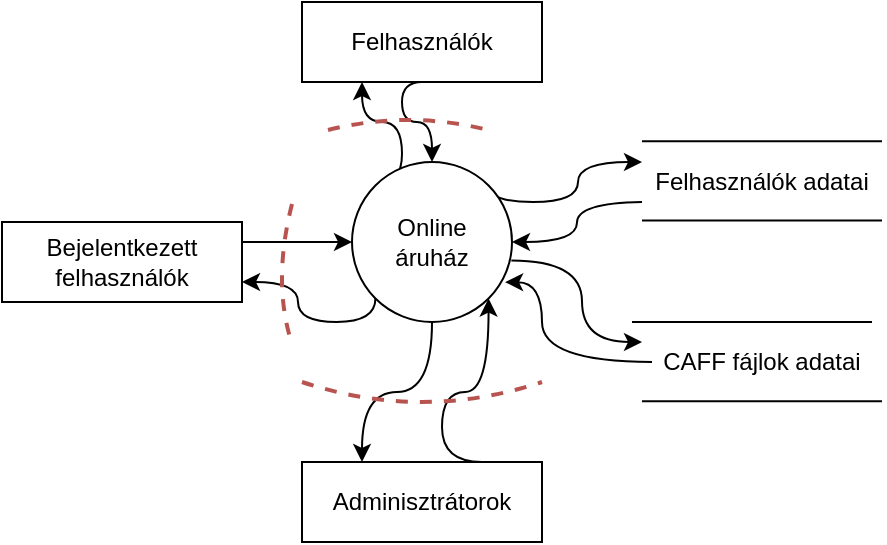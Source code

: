 <mxfile version="15.5.4" type="device"><diagram id="f9yZzmCOb34C1vwIJpNm" name="Page-1"><mxGraphModel dx="1128" dy="630" grid="1" gridSize="10" guides="1" tooltips="1" connect="1" arrows="1" fold="1" page="1" pageScale="1" pageWidth="850" pageHeight="1100" math="0" shadow="0"><root><mxCell id="0"/><mxCell id="1" parent="0"/><mxCell id="NBEPA9QN6w85ZhxR9W1G-22" style="edgeStyle=orthogonalEdgeStyle;rounded=0;orthogonalLoop=1;jettySize=auto;html=1;exitX=0;exitY=0;exitDx=0;exitDy=0;entryX=0.25;entryY=1;entryDx=0;entryDy=0;curved=1;" edge="1" parent="1" source="NBEPA9QN6w85ZhxR9W1G-1" target="NBEPA9QN6w85ZhxR9W1G-2"><mxGeometry relative="1" as="geometry"><Array as="points"><mxPoint x="410" y="372"/><mxPoint x="410" y="340"/><mxPoint x="390" y="340"/></Array></mxGeometry></mxCell><mxCell id="NBEPA9QN6w85ZhxR9W1G-25" style="edgeStyle=orthogonalEdgeStyle;rounded=0;orthogonalLoop=1;jettySize=auto;html=1;exitX=0;exitY=1;exitDx=0;exitDy=0;entryX=1;entryY=0.75;entryDx=0;entryDy=0;curved=1;" edge="1" parent="1" source="NBEPA9QN6w85ZhxR9W1G-1" target="NBEPA9QN6w85ZhxR9W1G-3"><mxGeometry relative="1" as="geometry"><Array as="points"><mxPoint x="397" y="440"/><mxPoint x="358" y="440"/><mxPoint x="358" y="420"/></Array></mxGeometry></mxCell><mxCell id="NBEPA9QN6w85ZhxR9W1G-26" style="edgeStyle=orthogonalEdgeStyle;rounded=0;orthogonalLoop=1;jettySize=auto;html=1;exitX=0.5;exitY=1;exitDx=0;exitDy=0;entryX=0.25;entryY=0;entryDx=0;entryDy=0;curved=1;" edge="1" parent="1" source="NBEPA9QN6w85ZhxR9W1G-1" target="NBEPA9QN6w85ZhxR9W1G-4"><mxGeometry relative="1" as="geometry"/></mxCell><mxCell id="NBEPA9QN6w85ZhxR9W1G-32" style="edgeStyle=orthogonalEdgeStyle;rounded=0;orthogonalLoop=1;jettySize=auto;html=1;exitX=1;exitY=0;exitDx=0;exitDy=0;curved=1;" edge="1" parent="1" source="NBEPA9QN6w85ZhxR9W1G-1"><mxGeometry relative="1" as="geometry"><mxPoint x="530" y="360" as="targetPoint"/><Array as="points"><mxPoint x="453" y="380"/><mxPoint x="498" y="380"/><mxPoint x="498" y="360"/></Array></mxGeometry></mxCell><mxCell id="NBEPA9QN6w85ZhxR9W1G-33" style="edgeStyle=orthogonalEdgeStyle;rounded=0;orthogonalLoop=1;jettySize=auto;html=1;exitX=1;exitY=0.5;exitDx=0;exitDy=0;endArrow=none;endFill=0;startArrow=classic;startFill=1;curved=1;" edge="1" parent="1" source="NBEPA9QN6w85ZhxR9W1G-1"><mxGeometry relative="1" as="geometry"><mxPoint x="530" y="380" as="targetPoint"/></mxGeometry></mxCell><mxCell id="NBEPA9QN6w85ZhxR9W1G-1" value="Online&lt;br&gt;áruház" style="ellipse;whiteSpace=wrap;html=1;aspect=fixed;" vertex="1" parent="1"><mxGeometry x="385" y="360" width="80" height="80" as="geometry"/></mxCell><mxCell id="NBEPA9QN6w85ZhxR9W1G-23" style="edgeStyle=orthogonalEdgeStyle;rounded=0;orthogonalLoop=1;jettySize=auto;html=1;exitX=0.5;exitY=1;exitDx=0;exitDy=0;entryX=0.5;entryY=0;entryDx=0;entryDy=0;curved=1;" edge="1" parent="1" source="NBEPA9QN6w85ZhxR9W1G-2" target="NBEPA9QN6w85ZhxR9W1G-1"><mxGeometry relative="1" as="geometry"><Array as="points"><mxPoint x="410" y="320"/><mxPoint x="410" y="340"/><mxPoint x="425" y="340"/></Array></mxGeometry></mxCell><mxCell id="NBEPA9QN6w85ZhxR9W1G-2" value="Felhasználók" style="rounded=0;whiteSpace=wrap;html=1;" vertex="1" parent="1"><mxGeometry x="360" y="280" width="120" height="40" as="geometry"/></mxCell><mxCell id="NBEPA9QN6w85ZhxR9W1G-24" style="edgeStyle=orthogonalEdgeStyle;rounded=0;orthogonalLoop=1;jettySize=auto;html=1;exitX=1;exitY=0.25;exitDx=0;exitDy=0;entryX=0;entryY=0.5;entryDx=0;entryDy=0;curved=1;" edge="1" parent="1" source="NBEPA9QN6w85ZhxR9W1G-3" target="NBEPA9QN6w85ZhxR9W1G-1"><mxGeometry relative="1" as="geometry"><Array as="points"><mxPoint x="360" y="400"/><mxPoint x="360" y="400"/></Array></mxGeometry></mxCell><mxCell id="NBEPA9QN6w85ZhxR9W1G-3" value="Bejelentkezett felhasználók" style="rounded=0;whiteSpace=wrap;html=1;" vertex="1" parent="1"><mxGeometry x="210" y="390" width="120" height="40" as="geometry"/></mxCell><mxCell id="NBEPA9QN6w85ZhxR9W1G-27" style="edgeStyle=orthogonalEdgeStyle;rounded=0;orthogonalLoop=1;jettySize=auto;html=1;exitX=0.75;exitY=0;exitDx=0;exitDy=0;entryX=1;entryY=1;entryDx=0;entryDy=0;curved=1;" edge="1" parent="1" source="NBEPA9QN6w85ZhxR9W1G-4" target="NBEPA9QN6w85ZhxR9W1G-1"><mxGeometry relative="1" as="geometry"><Array as="points"><mxPoint x="430" y="510"/><mxPoint x="430" y="475"/><mxPoint x="453" y="475"/></Array></mxGeometry></mxCell><mxCell id="NBEPA9QN6w85ZhxR9W1G-4" value="Adminisztrátorok" style="rounded=0;whiteSpace=wrap;html=1;" vertex="1" parent="1"><mxGeometry x="360" y="510" width="120" height="40" as="geometry"/></mxCell><mxCell id="NBEPA9QN6w85ZhxR9W1G-28" value="" style="endArrow=none;html=1;rounded=0;" edge="1" parent="1"><mxGeometry width="50" height="50" relative="1" as="geometry"><mxPoint x="530" y="349.65" as="sourcePoint"/><mxPoint x="650" y="349.65" as="targetPoint"/></mxGeometry></mxCell><mxCell id="NBEPA9QN6w85ZhxR9W1G-29" value="" style="endArrow=none;html=1;rounded=0;" edge="1" parent="1"><mxGeometry width="50" height="50" relative="1" as="geometry"><mxPoint x="530" y="389.31" as="sourcePoint"/><mxPoint x="650" y="389.31" as="targetPoint"/></mxGeometry></mxCell><mxCell id="NBEPA9QN6w85ZhxR9W1G-30" value="Felhasználók adatai" style="text;html=1;strokeColor=none;fillColor=none;align=center;verticalAlign=middle;whiteSpace=wrap;rounded=0;" vertex="1" parent="1"><mxGeometry x="535" y="354.65" width="110" height="30" as="geometry"/></mxCell><mxCell id="NBEPA9QN6w85ZhxR9W1G-34" value="" style="endArrow=none;html=1;rounded=0;" edge="1" parent="1"><mxGeometry width="50" height="50" relative="1" as="geometry"><mxPoint x="525" y="440.0" as="sourcePoint"/><mxPoint x="645" y="440.0" as="targetPoint"/></mxGeometry></mxCell><mxCell id="NBEPA9QN6w85ZhxR9W1G-35" value="" style="endArrow=none;html=1;rounded=0;" edge="1" parent="1"><mxGeometry width="50" height="50" relative="1" as="geometry"><mxPoint x="530" y="479.66" as="sourcePoint"/><mxPoint x="650" y="479.66" as="targetPoint"/></mxGeometry></mxCell><mxCell id="NBEPA9QN6w85ZhxR9W1G-38" style="edgeStyle=orthogonalEdgeStyle;curved=1;rounded=0;orthogonalLoop=1;jettySize=auto;html=1;entryX=0.996;entryY=0.616;entryDx=0;entryDy=0;entryPerimeter=0;startArrow=classic;startFill=1;endArrow=none;endFill=0;" edge="1" parent="1" target="NBEPA9QN6w85ZhxR9W1G-1"><mxGeometry relative="1" as="geometry"><mxPoint x="530" y="450" as="sourcePoint"/><Array as="points"><mxPoint x="500" y="450"/><mxPoint x="500" y="409"/></Array></mxGeometry></mxCell><mxCell id="NBEPA9QN6w85ZhxR9W1G-40" style="edgeStyle=orthogonalEdgeStyle;curved=1;rounded=0;orthogonalLoop=1;jettySize=auto;html=1;startArrow=none;startFill=0;endArrow=classic;endFill=1;entryX=0.957;entryY=0.751;entryDx=0;entryDy=0;entryPerimeter=0;" edge="1" parent="1" source="NBEPA9QN6w85ZhxR9W1G-36" target="NBEPA9QN6w85ZhxR9W1G-1"><mxGeometry relative="1" as="geometry"><mxPoint x="470" y="420" as="targetPoint"/><Array as="points"><mxPoint x="480" y="460"/><mxPoint x="480" y="420"/></Array></mxGeometry></mxCell><mxCell id="NBEPA9QN6w85ZhxR9W1G-36" value="CAFF fájlok adatai" style="text;html=1;strokeColor=none;fillColor=none;align=center;verticalAlign=middle;whiteSpace=wrap;rounded=0;" vertex="1" parent="1"><mxGeometry x="535" y="445" width="110" height="30" as="geometry"/></mxCell><mxCell id="NBEPA9QN6w85ZhxR9W1G-43" value="" style="endArrow=none;dashed=1;html=1;strokeWidth=2;rounded=0;curved=1;fillColor=#f8cecc;strokeColor=#b85450;" edge="1" parent="1"><mxGeometry width="50" height="50" relative="1" as="geometry"><mxPoint x="360" y="470" as="sourcePoint"/><mxPoint x="480" y="470" as="targetPoint"/><Array as="points"><mxPoint x="420" y="490"/></Array></mxGeometry></mxCell><mxCell id="NBEPA9QN6w85ZhxR9W1G-45" value="" style="endArrow=none;dashed=1;html=1;rounded=0;curved=1;fillColor=#f8cecc;strokeColor=#b85450;strokeWidth=2;" edge="1" parent="1"><mxGeometry width="50" height="50" relative="1" as="geometry"><mxPoint x="355" y="381" as="sourcePoint"/><mxPoint x="355" y="451" as="targetPoint"/><Array as="points"><mxPoint x="345" y="420.35"/></Array></mxGeometry></mxCell><mxCell id="NBEPA9QN6w85ZhxR9W1G-46" value="" style="endArrow=none;dashed=1;html=1;rounded=0;strokeWidth=2;curved=1;fillColor=#f8cecc;strokeColor=#b85450;" edge="1" parent="1"><mxGeometry width="50" height="50" relative="1" as="geometry"><mxPoint x="373" y="344" as="sourcePoint"/><mxPoint x="453" y="344" as="targetPoint"/><Array as="points"><mxPoint x="413" y="334"/></Array></mxGeometry></mxCell></root></mxGraphModel></diagram></mxfile>